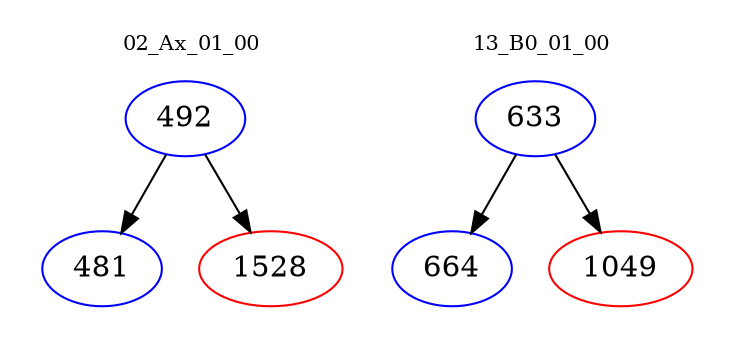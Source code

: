digraph{
subgraph cluster_0 {
color = white
label = "02_Ax_01_00";
fontsize=10;
T0_492 [label="492", color="blue"]
T0_492 -> T0_481 [color="black"]
T0_481 [label="481", color="blue"]
T0_492 -> T0_1528 [color="black"]
T0_1528 [label="1528", color="red"]
}
subgraph cluster_1 {
color = white
label = "13_B0_01_00";
fontsize=10;
T1_633 [label="633", color="blue"]
T1_633 -> T1_664 [color="black"]
T1_664 [label="664", color="blue"]
T1_633 -> T1_1049 [color="black"]
T1_1049 [label="1049", color="red"]
}
}

